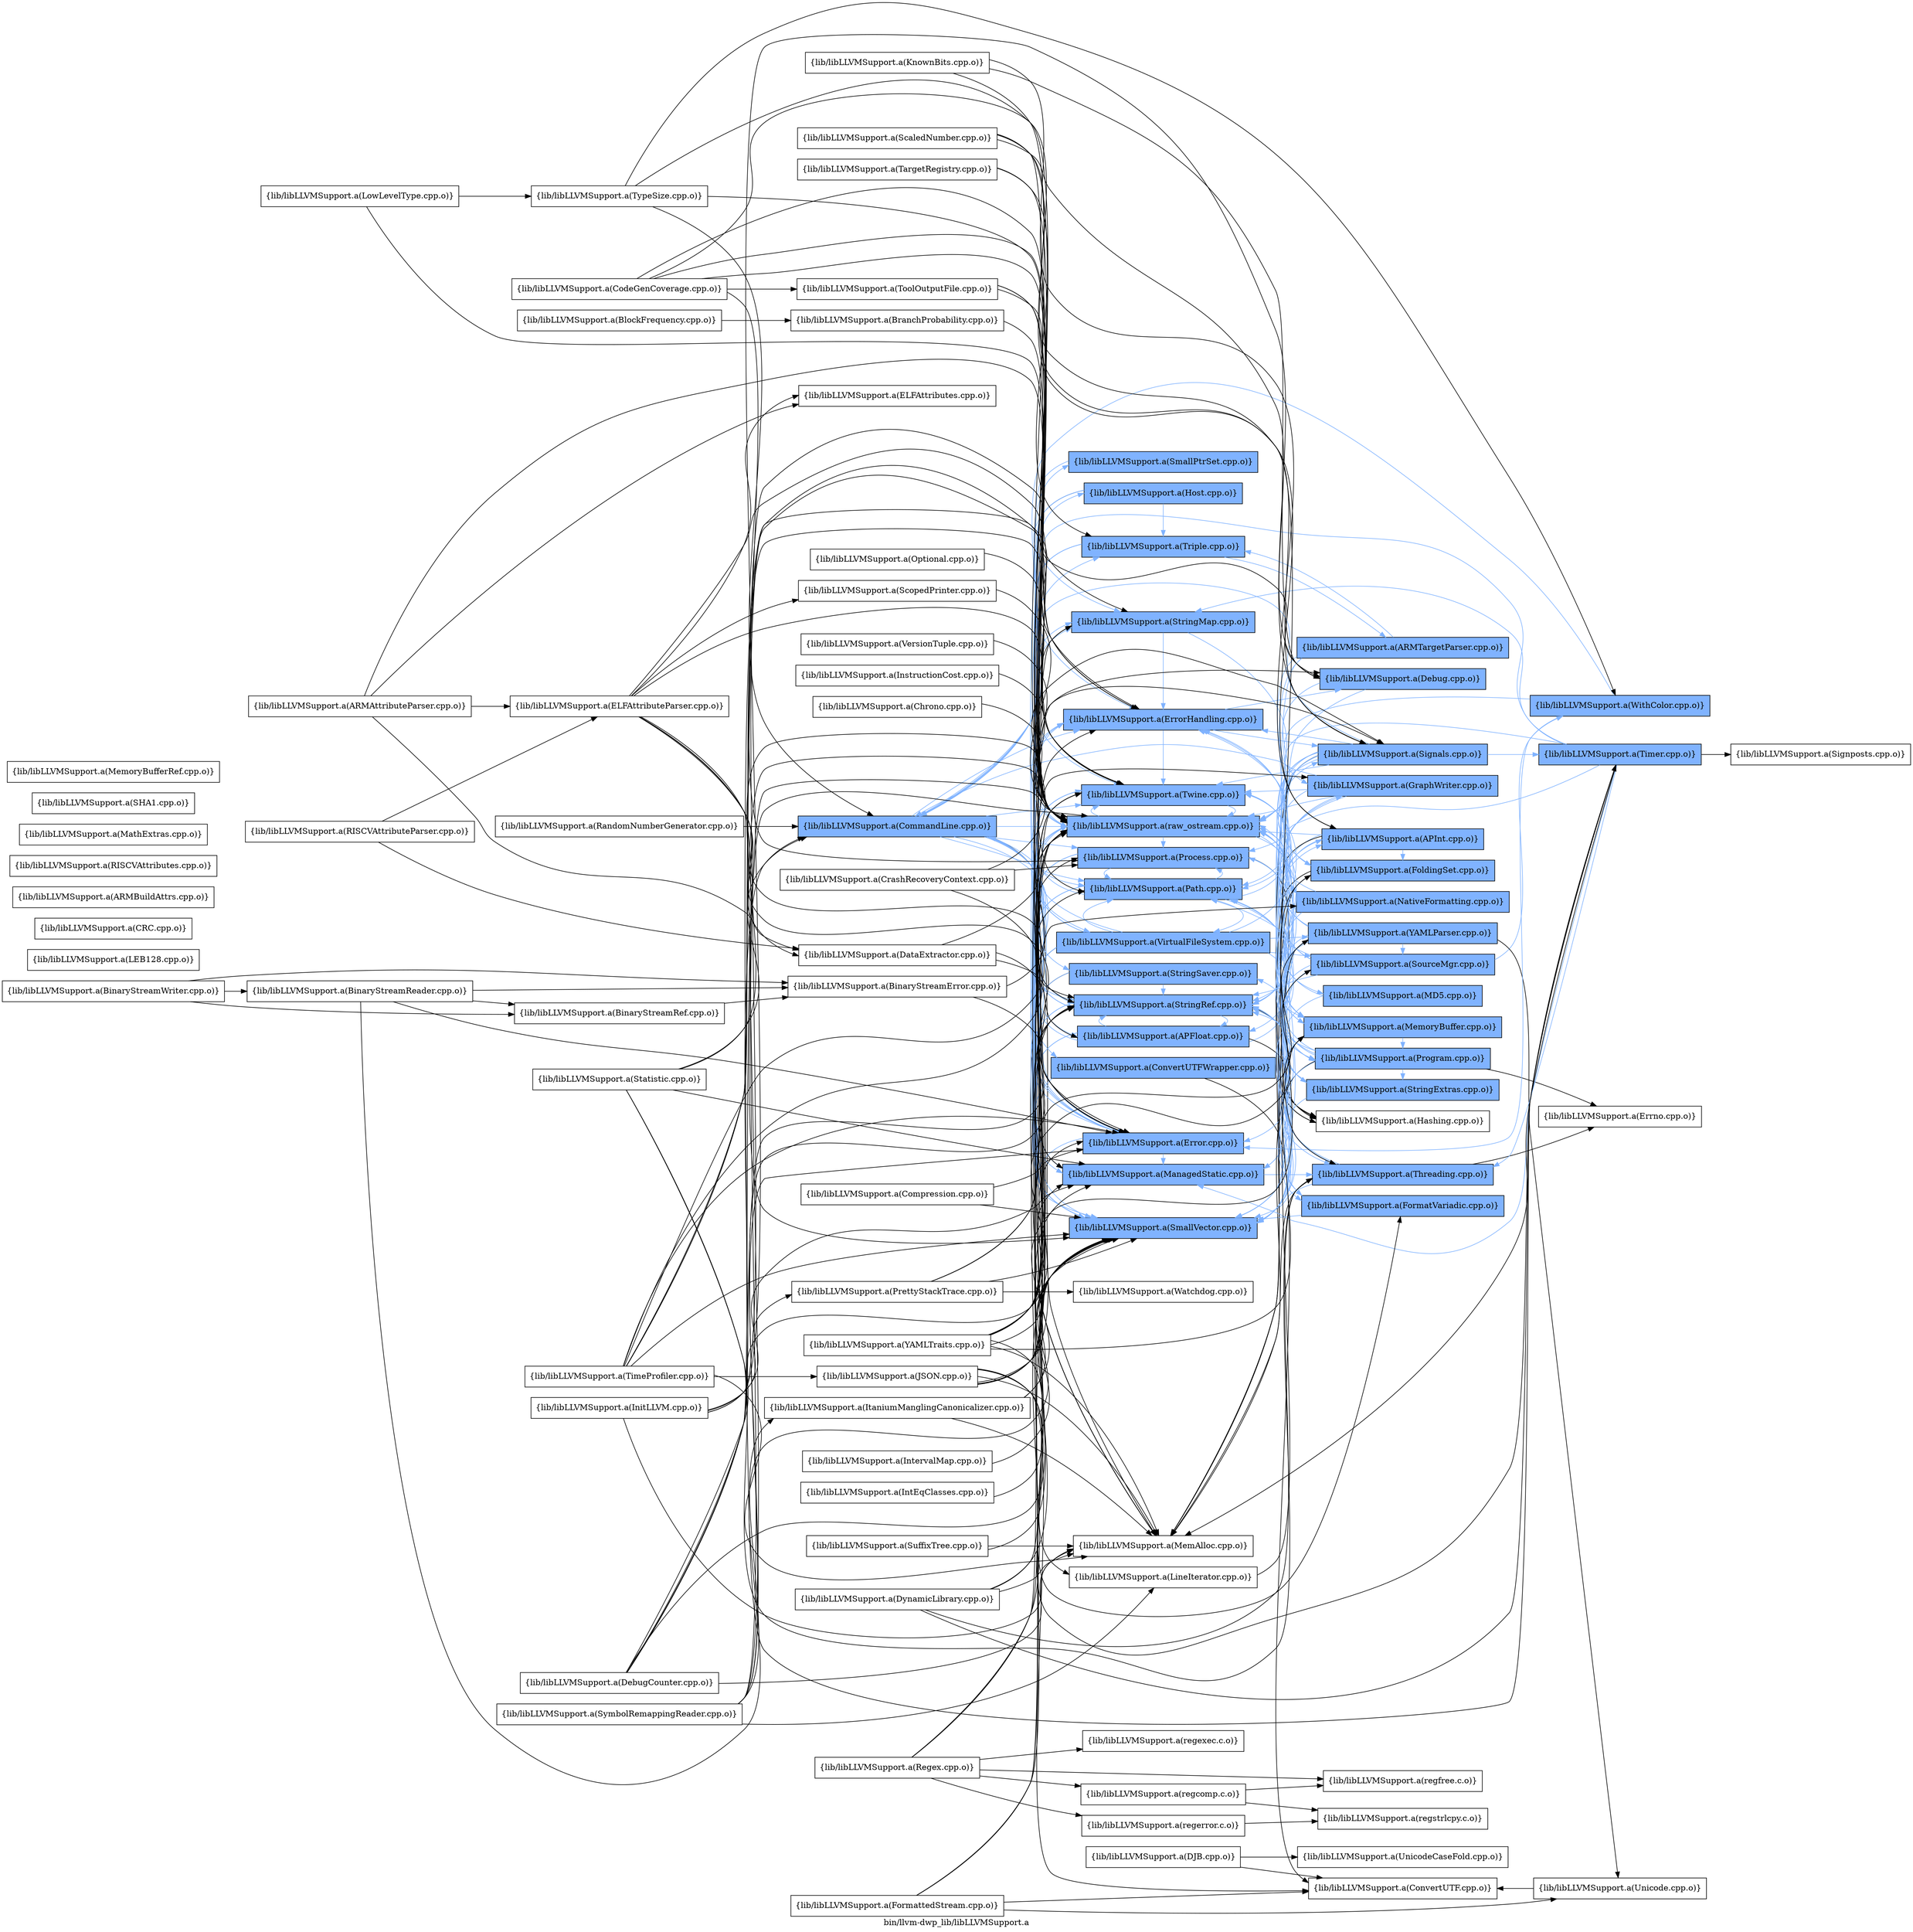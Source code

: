 digraph "bin/llvm-dwp_lib/libLLVMSupport.a" {
	label="bin/llvm-dwp_lib/libLLVMSupport.a";
	rankdir=LR;
	{ rank=same; Node0x56318d650e38;  }
	{ rank=same; Node0x56318d64f1c8; Node0x56318d6525a8; Node0x56318d6471a8; Node0x56318d6473d8; Node0x56318d655578; Node0x56318d655258; Node0x56318d6463e8; Node0x56318d646168; Node0x56318d644ef8; Node0x56318d6440e8; Node0x56318d644048; Node0x56318d64cba8; Node0x56318d64c6f8; Node0x56318d64abc8; Node0x56318d653818; Node0x56318d654808; Node0x56318d652508; Node0x56318d652828;  }
	{ rank=same; Node0x56318d64f4e8; Node0x56318d6435f8; Node0x56318d64b8e8; Node0x56318d64a358; Node0x56318d651e28; Node0x56318d652d78; Node0x56318d6480f8; Node0x56318d64ce28; Node0x56318d64ff38; Node0x56318d654678; Node0x56318d645ee8; Node0x56318d649cc8; Node0x56318d650118; Node0x56318d6535e8; Node0x56318d651018; Node0x56318d6542b8; Node0x56318d6450d8;  }
	{ rank=same; Node0x56318d64ec78; Node0x56318d651b58; Node0x56318d64a948; Node0x56318d6558e8;  }
	{ rank=same; Node0x56318d650e38;  }
	{ rank=same; Node0x56318d64f1c8; Node0x56318d6525a8; Node0x56318d6471a8; Node0x56318d6473d8; Node0x56318d655578; Node0x56318d655258; Node0x56318d6463e8; Node0x56318d646168; Node0x56318d644ef8; Node0x56318d6440e8; Node0x56318d644048; Node0x56318d64cba8; Node0x56318d64c6f8; Node0x56318d64abc8; Node0x56318d653818; Node0x56318d654808; Node0x56318d652508; Node0x56318d652828;  }
	{ rank=same; Node0x56318d64f4e8; Node0x56318d6435f8; Node0x56318d64b8e8; Node0x56318d64a358; Node0x56318d651e28; Node0x56318d652d78; Node0x56318d6480f8; Node0x56318d64ce28; Node0x56318d64ff38; Node0x56318d654678; Node0x56318d645ee8; Node0x56318d649cc8; Node0x56318d650118; Node0x56318d6535e8; Node0x56318d651018; Node0x56318d6542b8; Node0x56318d6450d8;  }
	{ rank=same; Node0x56318d64ec78; Node0x56318d651b58; Node0x56318d64a948; Node0x56318d6558e8;  }

	Node0x56318d650e38 [shape=record,shape=box,group=1,style=filled,fillcolor="0.600000 0.5 1",label="{lib/libLLVMSupport.a(CommandLine.cpp.o)}"];
	Node0x56318d650e38 -> Node0x56318d64f1c8[color="0.600000 0.5 1"];
	Node0x56318d650e38 -> Node0x56318d6525a8[color="0.600000 0.5 1"];
	Node0x56318d650e38 -> Node0x56318d6471a8[color="0.600000 0.5 1"];
	Node0x56318d650e38 -> Node0x56318d6473d8[color="0.600000 0.5 1"];
	Node0x56318d650e38 -> Node0x56318d655578[color="0.600000 0.5 1"];
	Node0x56318d650e38 -> Node0x56318d655258;
	Node0x56318d650e38 -> Node0x56318d6463e8[color="0.600000 0.5 1"];
	Node0x56318d650e38 -> Node0x56318d646168[color="0.600000 0.5 1"];
	Node0x56318d650e38 -> Node0x56318d644ef8[color="0.600000 0.5 1"];
	Node0x56318d650e38 -> Node0x56318d6440e8[color="0.600000 0.5 1"];
	Node0x56318d650e38 -> Node0x56318d644048[color="0.600000 0.5 1"];
	Node0x56318d650e38 -> Node0x56318d64cba8[color="0.600000 0.5 1"];
	Node0x56318d650e38 -> Node0x56318d64c6f8[color="0.600000 0.5 1"];
	Node0x56318d650e38 -> Node0x56318d64abc8[color="0.600000 0.5 1"];
	Node0x56318d650e38 -> Node0x56318d653818[color="0.600000 0.5 1"];
	Node0x56318d650e38 -> Node0x56318d654808[color="0.600000 0.5 1"];
	Node0x56318d650e38 -> Node0x56318d652508[color="0.600000 0.5 1"];
	Node0x56318d650e38 -> Node0x56318d652828[color="0.600000 0.5 1"];
	Node0x56318d649db8 [shape=record,shape=box,group=0,label="{lib/libLLVMSupport.a(DataExtractor.cpp.o)}"];
	Node0x56318d649db8 -> Node0x56318d6471a8;
	Node0x56318d649db8 -> Node0x56318d644048;
	Node0x56318d649db8 -> Node0x56318d653818;
	Node0x56318d6471a8 [shape=record,shape=box,group=1,style=filled,fillcolor="0.600000 0.5 1",label="{lib/libLLVMSupport.a(Error.cpp.o)}"];
	Node0x56318d6471a8 -> Node0x56318d6473d8[color="0.600000 0.5 1"];
	Node0x56318d6471a8 -> Node0x56318d655578[color="0.600000 0.5 1"];
	Node0x56318d6471a8 -> Node0x56318d646168[color="0.600000 0.5 1"];
	Node0x56318d6471a8 -> Node0x56318d64c6f8[color="0.600000 0.5 1"];
	Node0x56318d6471a8 -> Node0x56318d653818[color="0.600000 0.5 1"];
	Node0x56318d6473d8 [shape=record,shape=box,group=1,style=filled,fillcolor="0.600000 0.5 1",label="{lib/libLLVMSupport.a(ErrorHandling.cpp.o)}"];
	Node0x56318d6473d8 -> Node0x56318d64a358[color="0.600000 0.5 1"];
	Node0x56318d6473d8 -> Node0x56318d64c6f8[color="0.600000 0.5 1"];
	Node0x56318d6473d8 -> Node0x56318d653818[color="0.600000 0.5 1"];
	Node0x56318d6473d8 -> Node0x56318d651e28[color="0.600000 0.5 1"];
	Node0x56318d6438c8 [shape=record,shape=box,group=0,label="{lib/libLLVMSupport.a(InitLLVM.cpp.o)}"];
	Node0x56318d6438c8 -> Node0x56318d6473d8;
	Node0x56318d6438c8 -> Node0x56318d655578;
	Node0x56318d6438c8 -> Node0x56318d655258;
	Node0x56318d6438c8 -> Node0x56318d652968;
	Node0x56318d6438c8 -> Node0x56318d651e28;
	Node0x56318d655258 [shape=record,shape=box,group=0,label="{lib/libLLVMSupport.a(MemAlloc.cpp.o)}"];
	Node0x56318d646168 [shape=record,shape=box,group=1,style=filled,fillcolor="0.600000 0.5 1",label="{lib/libLLVMSupport.a(SmallVector.cpp.o)}"];
	Node0x56318d646168 -> Node0x56318d6473d8[color="0.600000 0.5 1"];
	Node0x56318d644ef8 [shape=record,shape=box,group=1,style=filled,fillcolor="0.600000 0.5 1",label="{lib/libLLVMSupport.a(StringMap.cpp.o)}"];
	Node0x56318d644ef8 -> Node0x56318d6473d8[color="0.600000 0.5 1"];
	Node0x56318d644ef8 -> Node0x56318d6480f8[color="0.600000 0.5 1"];
	Node0x56318d644048 [shape=record,shape=box,group=1,style=filled,fillcolor="0.600000 0.5 1",label="{lib/libLLVMSupport.a(StringRef.cpp.o)}"];
	Node0x56318d644048 -> Node0x56318d64f1c8[color="0.600000 0.5 1"];
	Node0x56318d644048 -> Node0x56318d64f4e8[color="0.600000 0.5 1"];
	Node0x56318d644048 -> Node0x56318d6471a8[color="0.600000 0.5 1"];
	Node0x56318d644048 -> Node0x56318d6435f8;
	Node0x56318d644048 -> Node0x56318d646168[color="0.600000 0.5 1"];
	Node0x56318d64d1e8 [shape=record,shape=box,group=0,label="{lib/libLLVMSupport.a(ToolOutputFile.cpp.o)}"];
	Node0x56318d64d1e8 -> Node0x56318d653818;
	Node0x56318d64d1e8 -> Node0x56318d652508;
	Node0x56318d64d1e8 -> Node0x56318d651e28;
	Node0x56318d64cba8 [shape=record,shape=box,group=1,style=filled,fillcolor="0.600000 0.5 1",label="{lib/libLLVMSupport.a(Triple.cpp.o)}"];
	Node0x56318d64cba8 -> Node0x56318d646168[color="0.600000 0.5 1"];
	Node0x56318d64cba8 -> Node0x56318d644048[color="0.600000 0.5 1"];
	Node0x56318d64cba8 -> Node0x56318d64ce28[color="0.600000 0.5 1"];
	Node0x56318d64cba8 -> Node0x56318d64c6f8[color="0.600000 0.5 1"];
	Node0x56318d64c6f8 [shape=record,shape=box,group=1,style=filled,fillcolor="0.600000 0.5 1",label="{lib/libLLVMSupport.a(Twine.cpp.o)}"];
	Node0x56318d64c6f8 -> Node0x56318d646168[color="0.600000 0.5 1"];
	Node0x56318d64c6f8 -> Node0x56318d653818[color="0.600000 0.5 1"];
	Node0x56318d64a948 [shape=record,shape=box,group=1,style=filled,fillcolor="0.600000 0.5 1",label="{lib/libLLVMSupport.a(WithColor.cpp.o)}"];
	Node0x56318d64a948 -> Node0x56318d650e38[color="0.600000 0.5 1"];
	Node0x56318d64a948 -> Node0x56318d6471a8[color="0.600000 0.5 1"];
	Node0x56318d64a948 -> Node0x56318d653818[color="0.600000 0.5 1"];
	Node0x56318d653818 [shape=record,shape=box,group=1,style=filled,fillcolor="0.600000 0.5 1",label="{lib/libLLVMSupport.a(raw_ostream.cpp.o)}"];
	Node0x56318d653818 -> Node0x56318d6471a8[color="0.600000 0.5 1"];
	Node0x56318d653818 -> Node0x56318d6473d8[color="0.600000 0.5 1"];
	Node0x56318d653818 -> Node0x56318d650118[color="0.600000 0.5 1"];
	Node0x56318d653818 -> Node0x56318d6535e8[color="0.600000 0.5 1"];
	Node0x56318d653818 -> Node0x56318d646168[color="0.600000 0.5 1"];
	Node0x56318d653818 -> Node0x56318d64c6f8[color="0.600000 0.5 1"];
	Node0x56318d653818 -> Node0x56318d652508[color="0.600000 0.5 1"];
	Node0x56318d653818 -> Node0x56318d652828[color="0.600000 0.5 1"];
	Node0x56318d653818 -> Node0x56318d651018[color="0.600000 0.5 1"];
	Node0x56318d652508 [shape=record,shape=box,group=1,style=filled,fillcolor="0.600000 0.5 1",label="{lib/libLLVMSupport.a(Path.cpp.o)}"];
	Node0x56318d652508 -> Node0x56318d6471a8[color="0.600000 0.5 1"];
	Node0x56318d652508 -> Node0x56318d6542b8[color="0.600000 0.5 1"];
	Node0x56318d652508 -> Node0x56318d646168[color="0.600000 0.5 1"];
	Node0x56318d652508 -> Node0x56318d644048[color="0.600000 0.5 1"];
	Node0x56318d652508 -> Node0x56318d64c6f8[color="0.600000 0.5 1"];
	Node0x56318d652508 -> Node0x56318d64abc8[color="0.600000 0.5 1"];
	Node0x56318d652508 -> Node0x56318d652828[color="0.600000 0.5 1"];
	Node0x56318d652508 -> Node0x56318d651e28[color="0.600000 0.5 1"];
	Node0x56318d6459e8 [shape=record,shape=box,group=0,label="{lib/libLLVMSupport.a(TargetRegistry.cpp.o)}"];
	Node0x56318d6459e8 -> Node0x56318d64cba8;
	Node0x56318d6459e8 -> Node0x56318d653818;
	Node0x56318d64f1c8 [shape=record,shape=box,group=1,style=filled,fillcolor="0.600000 0.5 1",label="{lib/libLLVMSupport.a(APFloat.cpp.o)}"];
	Node0x56318d64f1c8 -> Node0x56318d64f4e8[color="0.600000 0.5 1"];
	Node0x56318d64f1c8 -> Node0x56318d6471a8[color="0.600000 0.5 1"];
	Node0x56318d64f1c8 -> Node0x56318d6435f8;
	Node0x56318d64f1c8 -> Node0x56318d646168[color="0.600000 0.5 1"];
	Node0x56318d64f1c8 -> Node0x56318d644048[color="0.600000 0.5 1"];
	Node0x56318d64f1c8 -> Node0x56318d653818[color="0.600000 0.5 1"];
	Node0x56318d64f4e8 [shape=record,shape=box,group=1,style=filled,fillcolor="0.600000 0.5 1",label="{lib/libLLVMSupport.a(APInt.cpp.o)}"];
	Node0x56318d64f4e8 -> Node0x56318d64f1c8[color="0.600000 0.5 1"];
	Node0x56318d64f4e8 -> Node0x56318d6480f8[color="0.600000 0.5 1"];
	Node0x56318d64f4e8 -> Node0x56318d6435f8;
	Node0x56318d64f4e8 -> Node0x56318d646168[color="0.600000 0.5 1"];
	Node0x56318d64f4e8 -> Node0x56318d653818[color="0.600000 0.5 1"];
	Node0x56318d643148 [shape=record,shape=box,group=0,label="{lib/libLLVMSupport.a(KnownBits.cpp.o)}"];
	Node0x56318d643148 -> Node0x56318d64f4e8;
	Node0x56318d643148 -> Node0x56318d64a358;
	Node0x56318d643148 -> Node0x56318d653818;
	Node0x56318d6463e8 [shape=record,shape=box,group=1,style=filled,fillcolor="0.600000 0.5 1",label="{lib/libLLVMSupport.a(SmallPtrSet.cpp.o)}"];
	Node0x56318d6463e8 -> Node0x56318d6473d8[color="0.600000 0.5 1"];
	Node0x56318d6450d8 [shape=record,shape=box,group=1,style=filled,fillcolor="0.600000 0.5 1",label="{lib/libLLVMSupport.a(StringExtras.cpp.o)}"];
	Node0x56318d6450d8 -> Node0x56318d646168[color="0.600000 0.5 1"];
	Node0x56318d6450d8 -> Node0x56318d644048[color="0.600000 0.5 1"];
	Node0x56318d6450d8 -> Node0x56318d653818[color="0.600000 0.5 1"];
	Node0x56318d64bb18 [shape=record,shape=box,group=0,label="{lib/libLLVMSupport.a(TypeSize.cpp.o)}"];
	Node0x56318d64bb18 -> Node0x56318d650e38;
	Node0x56318d64bb18 -> Node0x56318d6473d8;
	Node0x56318d64bb18 -> Node0x56318d64a948;
	Node0x56318d64bb18 -> Node0x56318d653818;
	Node0x56318d64a358 [shape=record,shape=box,group=1,style=filled,fillcolor="0.600000 0.5 1",label="{lib/libLLVMSupport.a(Debug.cpp.o)}"];
	Node0x56318d64a358 -> Node0x56318d655578[color="0.600000 0.5 1"];
	Node0x56318d64a358 -> Node0x56318d653818[color="0.600000 0.5 1"];
	Node0x56318d655578 [shape=record,shape=box,group=1,style=filled,fillcolor="0.600000 0.5 1",label="{lib/libLLVMSupport.a(ManagedStatic.cpp.o)}"];
	Node0x56318d655578 -> Node0x56318d652d78[color="0.600000 0.5 1"];
	Node0x56318d655c08 [shape=record,shape=box,group=0,label="{lib/libLLVMSupport.a(BranchProbability.cpp.o)}"];
	Node0x56318d655c08 -> Node0x56318d653818;
	Node0x56318d642298 [shape=record,shape=box,group=0,label="{lib/libLLVMSupport.a(LowLevelType.cpp.o)}"];
	Node0x56318d642298 -> Node0x56318d64bb18;
	Node0x56318d642298 -> Node0x56318d653818;
	Node0x56318d655758 [shape=record,shape=box,group=0,label="{lib/libLLVMSupport.a(CodeGenCoverage.cpp.o)}"];
	Node0x56318d655758 -> Node0x56318d6473d8;
	Node0x56318d655758 -> Node0x56318d64d1e8;
	Node0x56318d655758 -> Node0x56318d64c6f8;
	Node0x56318d655758 -> Node0x56318d653818;
	Node0x56318d655758 -> Node0x56318d652828;
	Node0x56318d655758 -> Node0x56318d652d78;
	Node0x56318d64ff38 [shape=record,shape=box,group=1,style=filled,fillcolor="0.600000 0.5 1",label="{lib/libLLVMSupport.a(GraphWriter.cpp.o)}"];
	Node0x56318d64ff38 -> Node0x56318d650e38[color="0.600000 0.5 1"];
	Node0x56318d64ff38 -> Node0x56318d644048[color="0.600000 0.5 1"];
	Node0x56318d64ff38 -> Node0x56318d64c6f8[color="0.600000 0.5 1"];
	Node0x56318d64ff38 -> Node0x56318d653818[color="0.600000 0.5 1"];
	Node0x56318d64ff38 -> Node0x56318d652508[color="0.600000 0.5 1"];
	Node0x56318d64ff38 -> Node0x56318d651018[color="0.600000 0.5 1"];
	Node0x56318d653b88 [shape=record,shape=box,group=0,label="{lib/libLLVMSupport.a(DynamicLibrary.cpp.o)}"];
	Node0x56318d653b88 -> Node0x56318d655578;
	Node0x56318d653b88 -> Node0x56318d655258;
	Node0x56318d653b88 -> Node0x56318d644ef8;
	Node0x56318d653b88 -> Node0x56318d64ec78;
	Node0x56318d653b88 -> Node0x56318d652d78;
	Node0x56318d6435f8 [shape=record,shape=box,group=0,label="{lib/libLLVMSupport.a(Hashing.cpp.o)}"];
	Node0x56318d6542b8 [shape=record,shape=box,group=1,style=filled,fillcolor="0.600000 0.5 1",label="{lib/libLLVMSupport.a(MD5.cpp.o)}"];
	Node0x56318d6542b8 -> Node0x56318d646168[color="0.600000 0.5 1"];
	Node0x56318d6542b8 -> Node0x56318d653818[color="0.600000 0.5 1"];
	Node0x56318d64ec78 [shape=record,shape=box,group=1,style=filled,fillcolor="0.600000 0.5 1",label="{lib/libLLVMSupport.a(Timer.cpp.o)}"];
	Node0x56318d64ec78 -> Node0x56318d650e38[color="0.600000 0.5 1"];
	Node0x56318d64ec78 -> Node0x56318d655578[color="0.600000 0.5 1"];
	Node0x56318d64ec78 -> Node0x56318d655258;
	Node0x56318d64ec78 -> Node0x56318d644ef8[color="0.600000 0.5 1"];
	Node0x56318d64ec78 -> Node0x56318d64e368;
	Node0x56318d64ec78 -> Node0x56318d653818[color="0.600000 0.5 1"];
	Node0x56318d64ec78 -> Node0x56318d652828[color="0.600000 0.5 1"];
	Node0x56318d64ec78 -> Node0x56318d652d78[color="0.600000 0.5 1"];
	Node0x56318d654678 [shape=record,shape=box,group=1,style=filled,fillcolor="0.600000 0.5 1",label="{lib/libLLVMSupport.a(MemoryBuffer.cpp.o)}"];
	Node0x56318d654678 -> Node0x56318d6471a8[color="0.600000 0.5 1"];
	Node0x56318d654678 -> Node0x56318d646168[color="0.600000 0.5 1"];
	Node0x56318d654678 -> Node0x56318d64c6f8[color="0.600000 0.5 1"];
	Node0x56318d654678 -> Node0x56318d652508[color="0.600000 0.5 1"];
	Node0x56318d654678 -> Node0x56318d652828[color="0.600000 0.5 1"];
	Node0x56318d654678 -> Node0x56318d651018[color="0.600000 0.5 1"];
	Node0x56318d645ee8 [shape=record,shape=box,group=1,style=filled,fillcolor="0.600000 0.5 1",label="{lib/libLLVMSupport.a(SourceMgr.cpp.o)}"];
	Node0x56318d645ee8 -> Node0x56318d654678[color="0.600000 0.5 1"];
	Node0x56318d645ee8 -> Node0x56318d646168[color="0.600000 0.5 1"];
	Node0x56318d645ee8 -> Node0x56318d644048[color="0.600000 0.5 1"];
	Node0x56318d645ee8 -> Node0x56318d64c6f8[color="0.600000 0.5 1"];
	Node0x56318d645ee8 -> Node0x56318d64a948[color="0.600000 0.5 1"];
	Node0x56318d645ee8 -> Node0x56318d653818[color="0.600000 0.5 1"];
	Node0x56318d645ee8 -> Node0x56318d652508[color="0.600000 0.5 1"];
	Node0x56318d6480f8 [shape=record,shape=box,group=1,style=filled,fillcolor="0.600000 0.5 1",label="{lib/libLLVMSupport.a(FoldingSet.cpp.o)}"];
	Node0x56318d6480f8 -> Node0x56318d6473d8[color="0.600000 0.5 1"];
	Node0x56318d6480f8 -> Node0x56318d6435f8;
	Node0x56318d6480f8 -> Node0x56318d655258;
	Node0x56318d6480f8 -> Node0x56318d646168[color="0.600000 0.5 1"];
	Node0x56318d641fc8 [shape=record,shape=box,group=0,label="{lib/libLLVMSupport.a(LEB128.cpp.o)}"];
	Node0x56318d64a628 [shape=record,shape=box,group=0,label="{lib/libLLVMSupport.a(DJB.cpp.o)}"];
	Node0x56318d64a628 -> Node0x56318d64b8e8;
	Node0x56318d64a628 -> Node0x56318d64b848;
	Node0x56318d654ad8 [shape=record,shape=box,group=0,label="{lib/libLLVMSupport.a(BinaryStreamWriter.cpp.o)}"];
	Node0x56318d654ad8 -> Node0x56318d653ea8;
	Node0x56318d654ad8 -> Node0x56318d654628;
	Node0x56318d654ad8 -> Node0x56318d654308;
	Node0x56318d650118 [shape=record,shape=box,group=1,style=filled,fillcolor="0.600000 0.5 1",label="{lib/libLLVMSupport.a(FormatVariadic.cpp.o)}"];
	Node0x56318d650118 -> Node0x56318d646168[color="0.600000 0.5 1"];
	Node0x56318d650118 -> Node0x56318d644048[color="0.600000 0.5 1"];
	Node0x56318d6535e8 [shape=record,shape=box,group=1,style=filled,fillcolor="0.600000 0.5 1",label="{lib/libLLVMSupport.a(NativeFormatting.cpp.o)}"];
	Node0x56318d6535e8 -> Node0x56318d646168[color="0.600000 0.5 1"];
	Node0x56318d6535e8 -> Node0x56318d653818[color="0.600000 0.5 1"];
	Node0x56318d651428 [shape=record,shape=box,group=0,label="{lib/libLLVMSupport.a(ScopedPrinter.cpp.o)}"];
	Node0x56318d651428 -> Node0x56318d653818;
	Node0x56318d6534a8 [shape=record,shape=box,group=0,label="{lib/libLLVMSupport.a(Optional.cpp.o)}"];
	Node0x56318d6534a8 -> Node0x56318d653818;
	Node0x56318d651f68 [shape=record,shape=box,group=0,label="{lib/libLLVMSupport.a(Compression.cpp.o)}"];
	Node0x56318d651f68 -> Node0x56318d6471a8;
	Node0x56318d651f68 -> Node0x56318d646168;
	Node0x56318d651e28 [shape=record,shape=box,group=1,style=filled,fillcolor="0.600000 0.5 1",label="{lib/libLLVMSupport.a(Signals.cpp.o)}"];
	Node0x56318d651e28 -> Node0x56318d650e38[color="0.600000 0.5 1"];
	Node0x56318d651e28 -> Node0x56318d6473d8[color="0.600000 0.5 1"];
	Node0x56318d651e28 -> Node0x56318d650118[color="0.600000 0.5 1"];
	Node0x56318d651e28 -> Node0x56318d655578[color="0.600000 0.5 1"];
	Node0x56318d651e28 -> Node0x56318d655258;
	Node0x56318d651e28 -> Node0x56318d654678[color="0.600000 0.5 1"];
	Node0x56318d651e28 -> Node0x56318d6535e8[color="0.600000 0.5 1"];
	Node0x56318d651e28 -> Node0x56318d646168[color="0.600000 0.5 1"];
	Node0x56318d651e28 -> Node0x56318d644048[color="0.600000 0.5 1"];
	Node0x56318d651e28 -> Node0x56318d64ec78[color="0.600000 0.5 1"];
	Node0x56318d651e28 -> Node0x56318d64c6f8[color="0.600000 0.5 1"];
	Node0x56318d651e28 -> Node0x56318d653818[color="0.600000 0.5 1"];
	Node0x56318d651e28 -> Node0x56318d652508[color="0.600000 0.5 1"];
	Node0x56318d651e28 -> Node0x56318d651018[color="0.600000 0.5 1"];
	Node0x56318d651e28 -> Node0x56318d652d78[color="0.600000 0.5 1"];
	Node0x56318d652738 [shape=record,shape=box,group=0,label="{lib/libLLVMSupport.a(CRC.cpp.o)}"];
	Node0x56318d654808 [shape=record,shape=box,group=1,style=filled,fillcolor="0.600000 0.5 1",label="{lib/libLLVMSupport.a(Host.cpp.o)}"];
	Node0x56318d654808 -> Node0x56318d655258;
	Node0x56318d654808 -> Node0x56318d644ef8[color="0.600000 0.5 1"];
	Node0x56318d654808 -> Node0x56318d644048[color="0.600000 0.5 1"];
	Node0x56318d654808 -> Node0x56318d64cba8[color="0.600000 0.5 1"];
	Node0x56318d654808 -> Node0x56318d653818[color="0.600000 0.5 1"];
	Node0x56318d6440e8 [shape=record,shape=box,group=1,style=filled,fillcolor="0.600000 0.5 1",label="{lib/libLLVMSupport.a(StringSaver.cpp.o)}"];
	Node0x56318d6440e8 -> Node0x56318d655258;
	Node0x56318d6440e8 -> Node0x56318d646168[color="0.600000 0.5 1"];
	Node0x56318d6440e8 -> Node0x56318d644048[color="0.600000 0.5 1"];
	Node0x56318d64e8b8 [shape=record,shape=box,group=0,label="{lib/libLLVMSupport.a(ARMBuildAttrs.cpp.o)}"];
	Node0x56318d6443b8 [shape=record,shape=box,group=0,label="{lib/libLLVMSupport.a(ARMAttributeParser.cpp.o)}"];
	Node0x56318d6443b8 -> Node0x56318d649db8;
	Node0x56318d6443b8 -> Node0x56318d6489b8;
	Node0x56318d6443b8 -> Node0x56318d648be8;
	Node0x56318d6443b8 -> Node0x56318d653818;
	Node0x56318d6489b8 [shape=record,shape=box,group=0,label="{lib/libLLVMSupport.a(ELFAttributeParser.cpp.o)}"];
	Node0x56318d6489b8 -> Node0x56318d649db8;
	Node0x56318d6489b8 -> Node0x56318d648be8;
	Node0x56318d6489b8 -> Node0x56318d6471a8;
	Node0x56318d6489b8 -> Node0x56318d651428;
	Node0x56318d6489b8 -> Node0x56318d646168;
	Node0x56318d6489b8 -> Node0x56318d644048;
	Node0x56318d6489b8 -> Node0x56318d64c6f8;
	Node0x56318d6489b8 -> Node0x56318d653818;
	Node0x56318d651838 [shape=record,shape=box,group=0,label="{lib/libLLVMSupport.a(RISCVAttributes.cpp.o)}"];
	Node0x56318d651158 [shape=record,shape=box,group=0,label="{lib/libLLVMSupport.a(RISCVAttributeParser.cpp.o)}"];
	Node0x56318d651158 -> Node0x56318d649db8;
	Node0x56318d651158 -> Node0x56318d6489b8;
	Node0x56318d654628 [shape=record,shape=box,group=0,label="{lib/libLLVMSupport.a(BinaryStreamReader.cpp.o)}"];
	Node0x56318d654628 -> Node0x56318d653ea8;
	Node0x56318d654628 -> Node0x56318d654308;
	Node0x56318d654628 -> Node0x56318d6471a8;
	Node0x56318d654628 -> Node0x56318d646168;
	Node0x56318d653ea8 [shape=record,shape=box,group=0,label="{lib/libLLVMSupport.a(BinaryStreamError.cpp.o)}"];
	Node0x56318d653ea8 -> Node0x56318d6471a8;
	Node0x56318d653ea8 -> Node0x56318d653818;
	Node0x56318d654308 [shape=record,shape=box,group=0,label="{lib/libLLVMSupport.a(BinaryStreamRef.cpp.o)}"];
	Node0x56318d654308 -> Node0x56318d653ea8;
	Node0x56318d648be8 [shape=record,shape=box,group=0,label="{lib/libLLVMSupport.a(ELFAttributes.cpp.o)}"];
	Node0x56318d652828 [shape=record,shape=box,group=1,style=filled,fillcolor="0.600000 0.5 1",label="{lib/libLLVMSupport.a(Process.cpp.o)}"];
	Node0x56318d652828 -> Node0x56318d6471a8[color="0.600000 0.5 1"];
	Node0x56318d652828 -> Node0x56318d6435f8;
	Node0x56318d652828 -> Node0x56318d655578[color="0.600000 0.5 1"];
	Node0x56318d652828 -> Node0x56318d646168[color="0.600000 0.5 1"];
	Node0x56318d652828 -> Node0x56318d6450d8[color="0.600000 0.5 1"];
	Node0x56318d652828 -> Node0x56318d652508[color="0.600000 0.5 1"];
	Node0x56318d652d78 [shape=record,shape=box,group=1,style=filled,fillcolor="0.600000 0.5 1",label="{lib/libLLVMSupport.a(Threading.cpp.o)}"];
	Node0x56318d652d78 -> Node0x56318d6473d8[color="0.600000 0.5 1"];
	Node0x56318d652d78 -> Node0x56318d655258;
	Node0x56318d652d78 -> Node0x56318d646168[color="0.600000 0.5 1"];
	Node0x56318d652d78 -> Node0x56318d644048[color="0.600000 0.5 1"];
	Node0x56318d652d78 -> Node0x56318d64c6f8[color="0.600000 0.5 1"];
	Node0x56318d652d78 -> Node0x56318d651b58;
	Node0x56318d6525a8 [shape=record,shape=box,group=1,style=filled,fillcolor="0.600000 0.5 1",label="{lib/libLLVMSupport.a(ConvertUTFWrapper.cpp.o)}"];
	Node0x56318d6525a8 -> Node0x56318d64b8e8;
	Node0x56318d6525a8 -> Node0x56318d646168[color="0.600000 0.5 1"];
	Node0x56318d64abc8 [shape=record,shape=box,group=1,style=filled,fillcolor="0.600000 0.5 1",label="{lib/libLLVMSupport.a(VirtualFileSystem.cpp.o)}"];
	Node0x56318d64abc8 -> Node0x56318d650e38[color="0.600000 0.5 1"];
	Node0x56318d64abc8 -> Node0x56318d6471a8[color="0.600000 0.5 1"];
	Node0x56318d64abc8 -> Node0x56318d64ff38[color="0.600000 0.5 1"];
	Node0x56318d64abc8 -> Node0x56318d655258;
	Node0x56318d64abc8 -> Node0x56318d654678[color="0.600000 0.5 1"];
	Node0x56318d64abc8 -> Node0x56318d646168[color="0.600000 0.5 1"];
	Node0x56318d64abc8 -> Node0x56318d645ee8[color="0.600000 0.5 1"];
	Node0x56318d64abc8 -> Node0x56318d644ef8[color="0.600000 0.5 1"];
	Node0x56318d64abc8 -> Node0x56318d644048[color="0.600000 0.5 1"];
	Node0x56318d64abc8 -> Node0x56318d64c6f8[color="0.600000 0.5 1"];
	Node0x56318d64abc8 -> Node0x56318d649cc8[color="0.600000 0.5 1"];
	Node0x56318d64abc8 -> Node0x56318d653818[color="0.600000 0.5 1"];
	Node0x56318d64abc8 -> Node0x56318d652508[color="0.600000 0.5 1"];
	Node0x56318d64b8e8 [shape=record,shape=box,group=0,label="{lib/libLLVMSupport.a(ConvertUTF.cpp.o)}"];
	Node0x56318d64b848 [shape=record,shape=box,group=0,label="{lib/libLLVMSupport.a(UnicodeCaseFold.cpp.o)}"];
	Node0x56318d651018 [shape=record,shape=box,group=1,style=filled,fillcolor="0.600000 0.5 1",label="{lib/libLLVMSupport.a(Program.cpp.o)}"];
	Node0x56318d651018 -> Node0x56318d655258;
	Node0x56318d651018 -> Node0x56318d646168[color="0.600000 0.5 1"];
	Node0x56318d651018 -> Node0x56318d6450d8[color="0.600000 0.5 1"];
	Node0x56318d651018 -> Node0x56318d6440e8[color="0.600000 0.5 1"];
	Node0x56318d651018 -> Node0x56318d644048[color="0.600000 0.5 1"];
	Node0x56318d651018 -> Node0x56318d653818[color="0.600000 0.5 1"];
	Node0x56318d651018 -> Node0x56318d652508[color="0.600000 0.5 1"];
	Node0x56318d651018 -> Node0x56318d651b58;
	Node0x56318d652968 [shape=record,shape=box,group=0,label="{lib/libLLVMSupport.a(PrettyStackTrace.cpp.o)}"];
	Node0x56318d652968 -> Node0x56318d646168;
	Node0x56318d652968 -> Node0x56318d653818;
	Node0x56318d652968 -> Node0x56318d651e28;
	Node0x56318d652968 -> Node0x56318d6511a8;
	Node0x56318d6511a8 [shape=record,shape=box,group=0,label="{lib/libLLVMSupport.a(Watchdog.cpp.o)}"];
	Node0x56318d64e368 [shape=record,shape=box,group=0,label="{lib/libLLVMSupport.a(Signposts.cpp.o)}"];
	Node0x56318d64ce28 [shape=record,shape=box,group=1,style=filled,fillcolor="0.600000 0.5 1",label="{lib/libLLVMSupport.a(ARMTargetParser.cpp.o)}"];
	Node0x56318d64ce28 -> Node0x56318d64ff38[color="0.600000 0.5 1"];
	Node0x56318d64ce28 -> Node0x56318d646168[color="0.600000 0.5 1"];
	Node0x56318d64ce28 -> Node0x56318d644048[color="0.600000 0.5 1"];
	Node0x56318d64ce28 -> Node0x56318d64cba8[color="0.600000 0.5 1"];
	Node0x56318d649cc8 [shape=record,shape=box,group=1,style=filled,fillcolor="0.600000 0.5 1",label="{lib/libLLVMSupport.a(YAMLParser.cpp.o)}"];
	Node0x56318d649cc8 -> Node0x56318d6473d8[color="0.600000 0.5 1"];
	Node0x56318d649cc8 -> Node0x56318d655258;
	Node0x56318d649cc8 -> Node0x56318d654678[color="0.600000 0.5 1"];
	Node0x56318d649cc8 -> Node0x56318d646168[color="0.600000 0.5 1"];
	Node0x56318d649cc8 -> Node0x56318d645ee8[color="0.600000 0.5 1"];
	Node0x56318d649cc8 -> Node0x56318d644048[color="0.600000 0.5 1"];
	Node0x56318d649cc8 -> Node0x56318d6558e8;
	Node0x56318d649cc8 -> Node0x56318d653818[color="0.600000 0.5 1"];
	Node0x56318d6558e8 [shape=record,shape=box,group=0,label="{lib/libLLVMSupport.a(Unicode.cpp.o)}"];
	Node0x56318d6558e8 -> Node0x56318d64b8e8;
	Node0x56318d653318 [shape=record,shape=box,group=0,label="{lib/libLLVMSupport.a(CrashRecoveryContext.cpp.o)}"];
	Node0x56318d653318 -> Node0x56318d655578;
	Node0x56318d653318 -> Node0x56318d652828;
	Node0x56318d653318 -> Node0x56318d651e28;
	Node0x56318d651b58 [shape=record,shape=box,group=0,label="{lib/libLLVMSupport.a(Errno.cpp.o)}"];
	Node0x56318d646e38 [shape=record,shape=box,group=0,label="{lib/libLLVMSupport.a(BlockFrequency.cpp.o)}"];
	Node0x56318d646e38 -> Node0x56318d655c08;
	Node0x56318d653458 [shape=record,shape=box,group=0,label="{lib/libLLVMSupport.a(IntervalMap.cpp.o)}"];
	Node0x56318d653458 -> Node0x56318d646168;
	Node0x56318d643c88 [shape=record,shape=box,group=0,label="{lib/libLLVMSupport.a(IntEqClasses.cpp.o)}"];
	Node0x56318d643c88 -> Node0x56318d646168;
	Node0x56318d642158 [shape=record,shape=box,group=0,label="{lib/libLLVMSupport.a(MathExtras.cpp.o)}"];
	Node0x56318d653598 [shape=record,shape=box,group=0,label="{lib/libLLVMSupport.a(FormattedStream.cpp.o)}"];
	Node0x56318d653598 -> Node0x56318d64b8e8;
	Node0x56318d653598 -> Node0x56318d64a358;
	Node0x56318d653598 -> Node0x56318d646168;
	Node0x56318d653598 -> Node0x56318d6558e8;
	Node0x56318d653598 -> Node0x56318d653818;
	Node0x56318d645f88 [shape=record,shape=box,group=0,label="{lib/libLLVMSupport.a(ScaledNumber.cpp.o)}"];
	Node0x56318d645f88 -> Node0x56318d64f1c8;
	Node0x56318d645f88 -> Node0x56318d64f4e8;
	Node0x56318d645f88 -> Node0x56318d64a358;
	Node0x56318d645f88 -> Node0x56318d653818;
	Node0x56318d651108 [shape=record,shape=box,group=0,label="{lib/libLLVMSupport.a(YAMLTraits.cpp.o)}"];
	Node0x56318d651108 -> Node0x56318d6473d8;
	Node0x56318d651108 -> Node0x56318d64ff38;
	Node0x56318d651108 -> Node0x56318d655258;
	Node0x56318d651108 -> Node0x56318d654678;
	Node0x56318d651108 -> Node0x56318d646168;
	Node0x56318d651108 -> Node0x56318d645ee8;
	Node0x56318d651108 -> Node0x56318d644ef8;
	Node0x56318d651108 -> Node0x56318d644048;
	Node0x56318d651108 -> Node0x56318d64c6f8;
	Node0x56318d651108 -> Node0x56318d649cc8;
	Node0x56318d651108 -> Node0x56318d653818;
	Node0x56318d651108 -> Node0x56318d651fb8;
	Node0x56318d651fb8 [shape=record,shape=box,group=0,label="{lib/libLLVMSupport.a(LineIterator.cpp.o)}"];
	Node0x56318d651fb8 -> Node0x56318d654678;
	Node0x56318d653728 [shape=record,shape=box,group=0,label="{lib/libLLVMSupport.a(VersionTuple.cpp.o)}"];
	Node0x56318d653728 -> Node0x56318d653818;
	Node0x56318d64c978 [shape=record,shape=box,group=0,label="{lib/libLLVMSupport.a(DebugCounter.cpp.o)}"];
	Node0x56318d64c978 -> Node0x56318d650e38;
	Node0x56318d64c978 -> Node0x56318d64a358;
	Node0x56318d64c978 -> Node0x56318d655578;
	Node0x56318d64c978 -> Node0x56318d655258;
	Node0x56318d64c978 -> Node0x56318d646168;
	Node0x56318d64c978 -> Node0x56318d644048;
	Node0x56318d64c978 -> Node0x56318d653818;
	Node0x56318d641e88 [shape=record,shape=box,group=0,label="{lib/libLLVMSupport.a(SuffixTree.cpp.o)}"];
	Node0x56318d641e88 -> Node0x56318d655258;
	Node0x56318d641e88 -> Node0x56318d646168;
	Node0x56318d6537c8 [shape=record,shape=box,group=0,label="{lib/libLLVMSupport.a(JSON.cpp.o)}"];
	Node0x56318d6537c8 -> Node0x56318d64b8e8;
	Node0x56318d6537c8 -> Node0x56318d6471a8;
	Node0x56318d6537c8 -> Node0x56318d650118;
	Node0x56318d6537c8 -> Node0x56318d655258;
	Node0x56318d6537c8 -> Node0x56318d6535e8;
	Node0x56318d6537c8 -> Node0x56318d646168;
	Node0x56318d6537c8 -> Node0x56318d644048;
	Node0x56318d6537c8 -> Node0x56318d64ec78;
	Node0x56318d6537c8 -> Node0x56318d64c6f8;
	Node0x56318d6537c8 -> Node0x56318d653818;
	Node0x56318d64bac8 [shape=record,shape=box,group=0,label="{lib/libLLVMSupport.a(Regex.cpp.o)}"];
	Node0x56318d64bac8 -> Node0x56318d646168;
	Node0x56318d64bac8 -> Node0x56318d644048;
	Node0x56318d64bac8 -> Node0x56318d64c6f8;
	Node0x56318d64bac8 -> Node0x56318d64b618;
	Node0x56318d64bac8 -> Node0x56318d648058;
	Node0x56318d64bac8 -> Node0x56318d647b08;
	Node0x56318d64bac8 -> Node0x56318d647518;
	Node0x56318d64b618 [shape=record,shape=box,group=0,label="{lib/libLLVMSupport.a(regcomp.c.o)}"];
	Node0x56318d64b618 -> Node0x56318d64aa88;
	Node0x56318d64b618 -> Node0x56318d648058;
	Node0x56318d648058 [shape=record,shape=box,group=0,label="{lib/libLLVMSupport.a(regfree.c.o)}"];
	Node0x56318d647b08 [shape=record,shape=box,group=0,label="{lib/libLLVMSupport.a(regerror.c.o)}"];
	Node0x56318d647b08 -> Node0x56318d64aa88;
	Node0x56318d647518 [shape=record,shape=box,group=0,label="{lib/libLLVMSupport.a(regexec.c.o)}"];
	Node0x56318d64aa88 [shape=record,shape=box,group=0,label="{lib/libLLVMSupport.a(regstrlcpy.c.o)}"];
	Node0x56318d647658 [shape=record,shape=box,group=0,label="{lib/libLLVMSupport.a(TimeProfiler.cpp.o)}"];
	Node0x56318d647658 -> Node0x56318d6471a8;
	Node0x56318d647658 -> Node0x56318d655258;
	Node0x56318d647658 -> Node0x56318d646168;
	Node0x56318d647658 -> Node0x56318d644ef8;
	Node0x56318d647658 -> Node0x56318d64c6f8;
	Node0x56318d647658 -> Node0x56318d653818;
	Node0x56318d647658 -> Node0x56318d652508;
	Node0x56318d647658 -> Node0x56318d652828;
	Node0x56318d647658 -> Node0x56318d6537c8;
	Node0x56318d6538b8 [shape=record,shape=box,group=0,label="{lib/libLLVMSupport.a(SHA1.cpp.o)}"];
	Node0x56318d651068 [shape=record,shape=box,group=0,label="{lib/libLLVMSupport.a(MemoryBufferRef.cpp.o)}"];
	Node0x56318d64d418 [shape=record,shape=box,group=0,label="{lib/libLLVMSupport.a(ItaniumManglingCanonicalizer.cpp.o)}"];
	Node0x56318d64d418 -> Node0x56318d6480f8;
	Node0x56318d64d418 -> Node0x56318d655258;
	Node0x56318d64d418 -> Node0x56318d646168;
	Node0x56318d64d828 [shape=record,shape=box,group=0,label="{lib/libLLVMSupport.a(SymbolRemappingReader.cpp.o)}"];
	Node0x56318d64d828 -> Node0x56318d6471a8;
	Node0x56318d64d828 -> Node0x56318d644048;
	Node0x56318d64d828 -> Node0x56318d64c6f8;
	Node0x56318d64d828 -> Node0x56318d653818;
	Node0x56318d64d828 -> Node0x56318d651fb8;
	Node0x56318d64d828 -> Node0x56318d64d418;
	Node0x56318d654d08 [shape=record,shape=box,group=0,label="{lib/libLLVMSupport.a(InstructionCost.cpp.o)}"];
	Node0x56318d654d08 -> Node0x56318d653818;
	Node0x56318d648148 [shape=record,shape=box,group=0,label="{lib/libLLVMSupport.a(Chrono.cpp.o)}"];
	Node0x56318d648148 -> Node0x56318d653818;
	Node0x56318d648fa8 [shape=record,shape=box,group=0,label="{lib/libLLVMSupport.a(RandomNumberGenerator.cpp.o)}"];
	Node0x56318d648fa8 -> Node0x56318d650e38;
	Node0x56318d64a768 [shape=record,shape=box,group=0,label="{lib/libLLVMSupport.a(Statistic.cpp.o)}"];
	Node0x56318d64a768 -> Node0x56318d650e38;
	Node0x56318d64a768 -> Node0x56318d655578;
	Node0x56318d64a768 -> Node0x56318d64ec78;
	Node0x56318d64a768 -> Node0x56318d653818;
	Node0x56318d64a768 -> Node0x56318d652d78;
}
